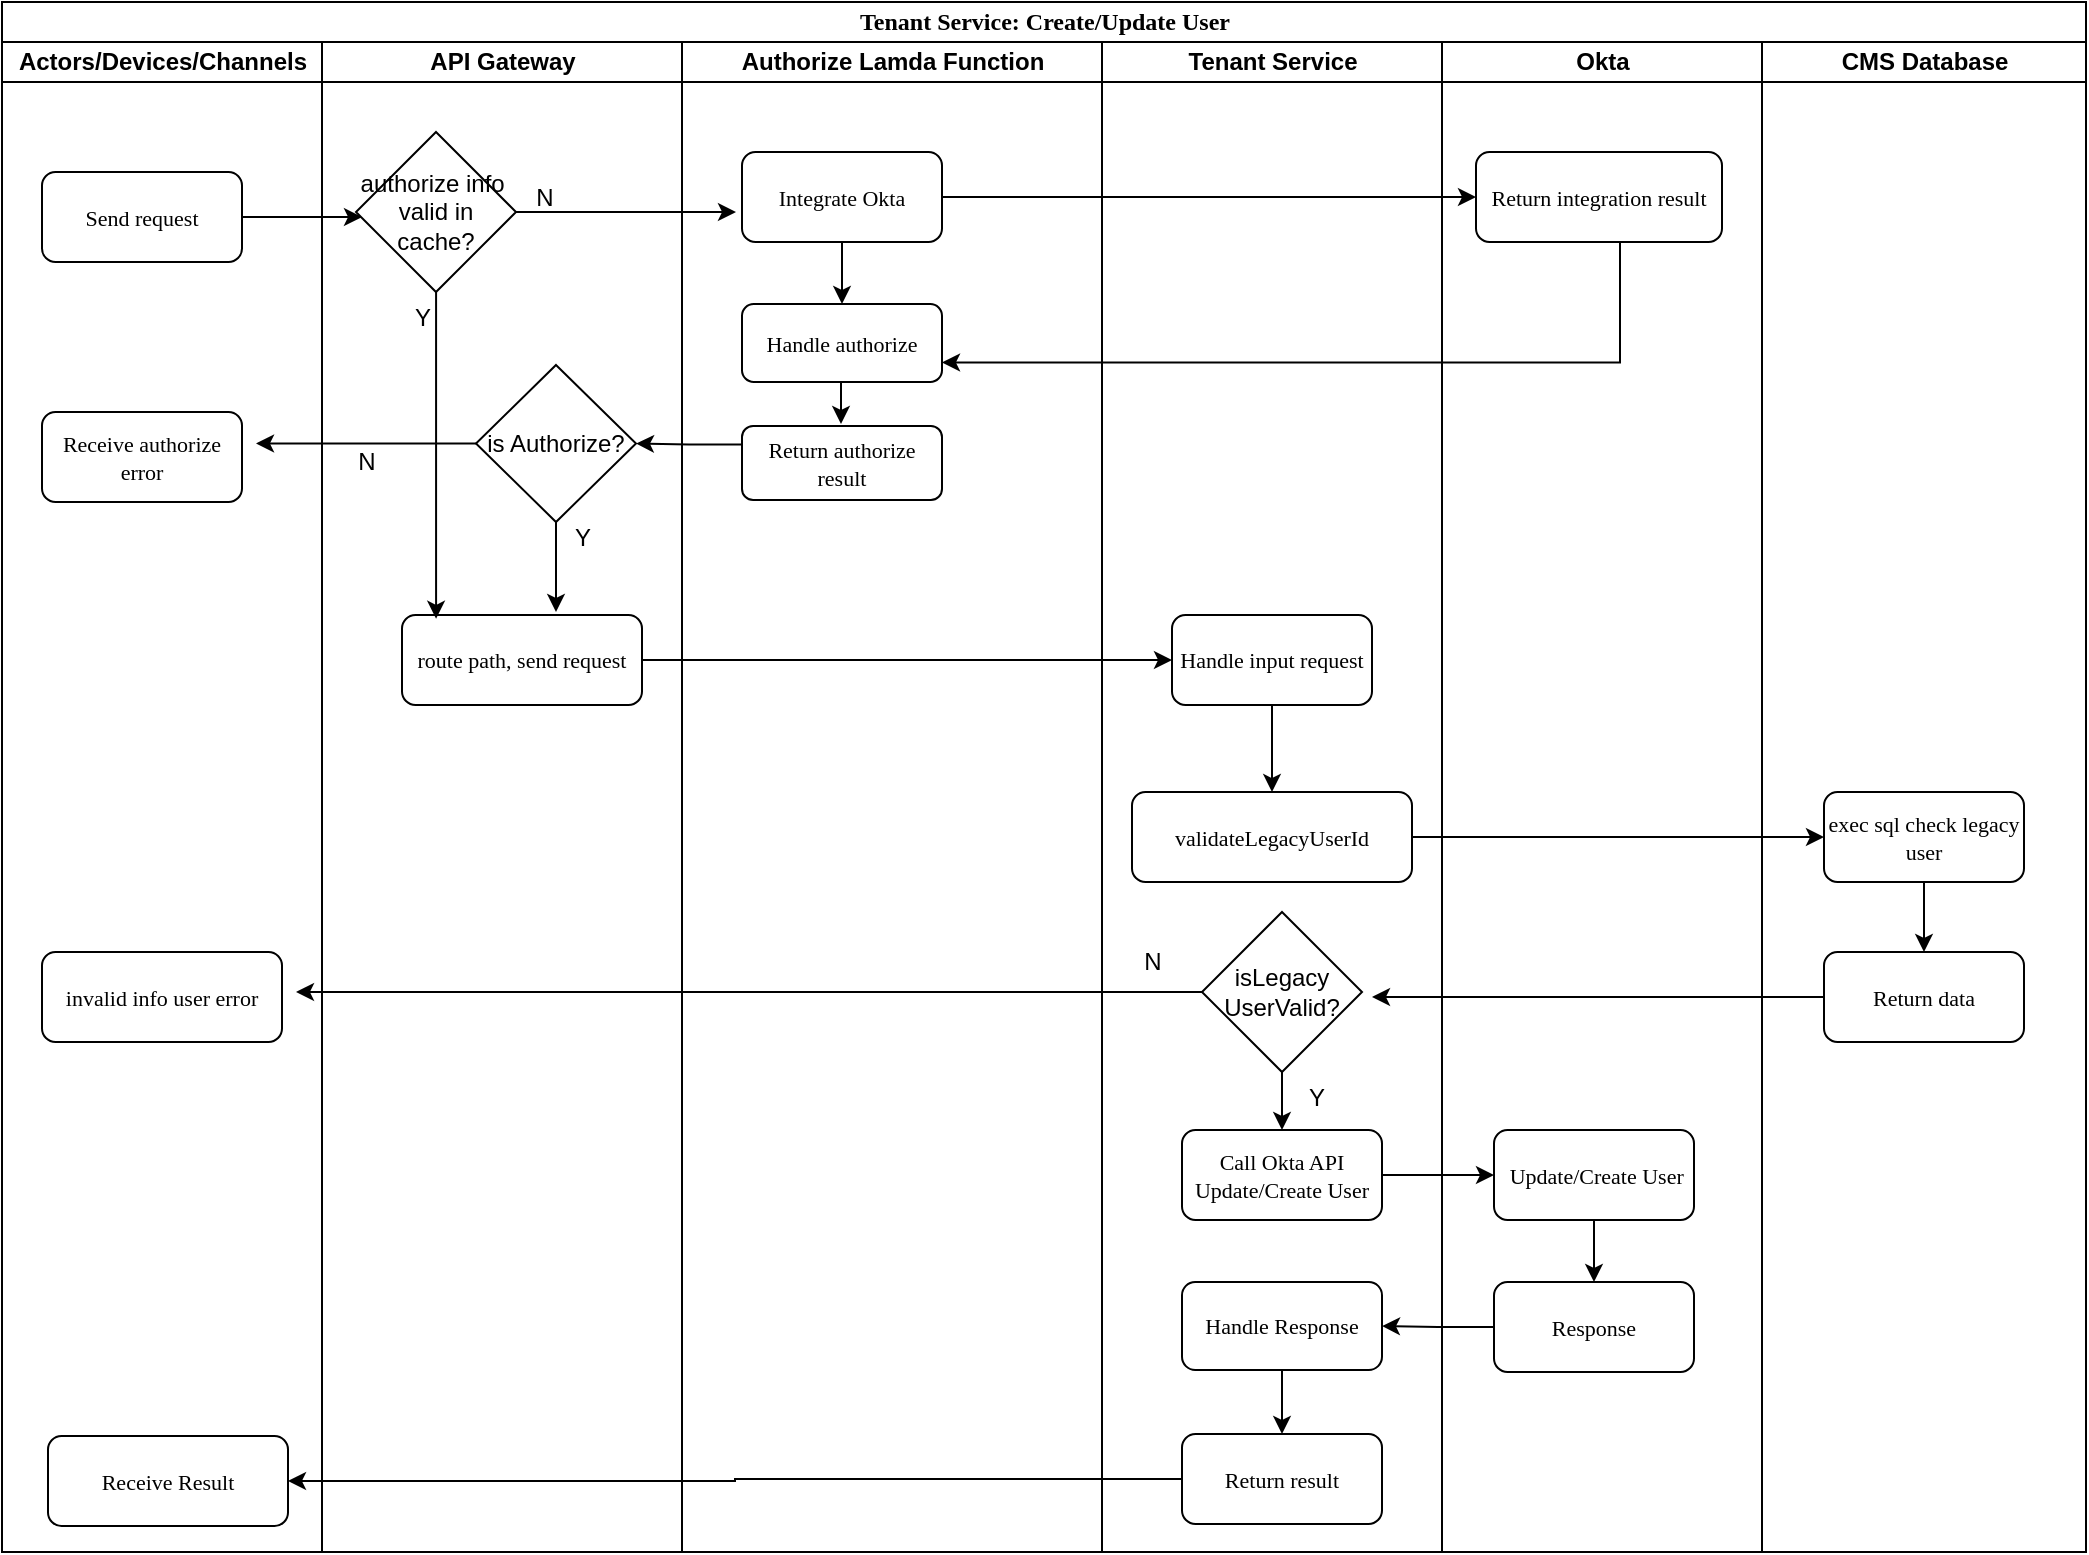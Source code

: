 <mxfile version="22.1.4" type="github">
  <diagram name="Page-1" id="_epDmQ7DwJANLle-jRv4">
    <mxGraphModel dx="1500" dy="747" grid="0" gridSize="10" guides="1" tooltips="1" connect="1" arrows="1" fold="1" page="1" pageScale="1" pageWidth="850" pageHeight="1100" math="0" shadow="0">
      <root>
        <mxCell id="0" />
        <mxCell id="1" parent="0" />
        <mxCell id="6xLyYXpJQIAbNho7niZt-1" value="&lt;font style=&quot;font-size: 12px;&quot;&gt;Tenant Service: Create/Update User&lt;/font&gt;" style="swimlane;html=1;childLayout=stackLayout;startSize=20;rounded=0;shadow=0;labelBackgroundColor=none;strokeWidth=1;fontFamily=Verdana;fontSize=8;align=center;" vertex="1" parent="1">
          <mxGeometry x="33" y="65" width="1042" height="775" as="geometry" />
        </mxCell>
        <mxCell id="6xLyYXpJQIAbNho7niZt-2" value="Actors/Devices/Channels" style="swimlane;html=1;startSize=20;" vertex="1" parent="6xLyYXpJQIAbNho7niZt-1">
          <mxGeometry y="20" width="160" height="755" as="geometry" />
        </mxCell>
        <mxCell id="6xLyYXpJQIAbNho7niZt-3" style="edgeStyle=orthogonalEdgeStyle;rounded=0;orthogonalLoop=1;jettySize=auto;html=1;" edge="1" parent="6xLyYXpJQIAbNho7niZt-2" source="6xLyYXpJQIAbNho7niZt-4">
          <mxGeometry relative="1" as="geometry">
            <mxPoint x="180" y="87.5" as="targetPoint" />
          </mxGeometry>
        </mxCell>
        <mxCell id="6xLyYXpJQIAbNho7niZt-4" value="&lt;font style=&quot;font-size: 11px;&quot;&gt;Send request&lt;/font&gt;" style="rounded=1;whiteSpace=wrap;html=1;shadow=0;labelBackgroundColor=none;strokeWidth=1;fontFamily=Verdana;fontSize=8;align=center;" vertex="1" parent="6xLyYXpJQIAbNho7niZt-2">
          <mxGeometry x="20" y="65" width="100" height="45" as="geometry" />
        </mxCell>
        <mxCell id="6xLyYXpJQIAbNho7niZt-5" value="&lt;span style=&quot;font-size: 11px;&quot;&gt;Receive authorize error&lt;/span&gt;" style="rounded=1;whiteSpace=wrap;html=1;shadow=0;labelBackgroundColor=none;strokeWidth=1;fontFamily=Verdana;fontSize=8;align=center;" vertex="1" parent="6xLyYXpJQIAbNho7niZt-2">
          <mxGeometry x="20" y="185" width="100" height="45" as="geometry" />
        </mxCell>
        <mxCell id="6xLyYXpJQIAbNho7niZt-52" value="&lt;span style=&quot;font-size: 11px;&quot;&gt;Receive Result&lt;/span&gt;" style="rounded=1;whiteSpace=wrap;html=1;shadow=0;labelBackgroundColor=none;strokeWidth=1;fontFamily=Verdana;fontSize=8;align=center;" vertex="1" parent="6xLyYXpJQIAbNho7niZt-2">
          <mxGeometry x="23" y="697" width="120" height="45" as="geometry" />
        </mxCell>
        <mxCell id="6xLyYXpJQIAbNho7niZt-59" value="&lt;span style=&quot;font-size: 11px;&quot;&gt;invalid info user error&lt;/span&gt;" style="rounded=1;whiteSpace=wrap;html=1;shadow=0;labelBackgroundColor=none;strokeWidth=1;fontFamily=Verdana;fontSize=8;align=center;" vertex="1" parent="6xLyYXpJQIAbNho7niZt-2">
          <mxGeometry x="20" y="455" width="120" height="45" as="geometry" />
        </mxCell>
        <mxCell id="6xLyYXpJQIAbNho7niZt-7" value="API Gateway" style="swimlane;html=1;startSize=20;" vertex="1" parent="6xLyYXpJQIAbNho7niZt-1">
          <mxGeometry x="160" y="20" width="180" height="755" as="geometry" />
        </mxCell>
        <mxCell id="6xLyYXpJQIAbNho7niZt-8" style="edgeStyle=orthogonalEdgeStyle;rounded=0;orthogonalLoop=1;jettySize=auto;html=1;" edge="1" parent="6xLyYXpJQIAbNho7niZt-7" source="6xLyYXpJQIAbNho7niZt-9">
          <mxGeometry relative="1" as="geometry">
            <mxPoint x="207" y="85" as="targetPoint" />
          </mxGeometry>
        </mxCell>
        <mxCell id="6xLyYXpJQIAbNho7niZt-9" value="authorize info&amp;nbsp; valid in cache?" style="rhombus;whiteSpace=wrap;html=1;" vertex="1" parent="6xLyYXpJQIAbNho7niZt-7">
          <mxGeometry x="17" y="45" width="80" height="80" as="geometry" />
        </mxCell>
        <mxCell id="6xLyYXpJQIAbNho7niZt-10" value="&lt;font style=&quot;font-size: 11px;&quot;&gt;route path, send request&lt;/font&gt;" style="rounded=1;whiteSpace=wrap;html=1;shadow=0;labelBackgroundColor=none;strokeWidth=1;fontFamily=Verdana;fontSize=8;align=center;" vertex="1" parent="6xLyYXpJQIAbNho7niZt-7">
          <mxGeometry x="40" y="286.5" width="120" height="45" as="geometry" />
        </mxCell>
        <mxCell id="6xLyYXpJQIAbNho7niZt-11" style="edgeStyle=orthogonalEdgeStyle;rounded=0;orthogonalLoop=1;jettySize=auto;html=1;" edge="1" parent="6xLyYXpJQIAbNho7niZt-7" source="6xLyYXpJQIAbNho7niZt-12">
          <mxGeometry relative="1" as="geometry">
            <mxPoint x="-33" y="200.75" as="targetPoint" />
          </mxGeometry>
        </mxCell>
        <mxCell id="6xLyYXpJQIAbNho7niZt-12" value="is Authorize?" style="rhombus;whiteSpace=wrap;html=1;" vertex="1" parent="6xLyYXpJQIAbNho7niZt-7">
          <mxGeometry x="77" y="161.5" width="80" height="78.5" as="geometry" />
        </mxCell>
        <mxCell id="6xLyYXpJQIAbNho7niZt-13" value="N" style="text;html=1;align=center;verticalAlign=middle;resizable=0;points=[];autosize=1;strokeColor=none;fillColor=none;" vertex="1" parent="6xLyYXpJQIAbNho7niZt-7">
          <mxGeometry x="97" y="65" width="27" height="26" as="geometry" />
        </mxCell>
        <mxCell id="6xLyYXpJQIAbNho7niZt-14" value="Y" style="text;html=1;align=center;verticalAlign=middle;resizable=0;points=[];autosize=1;strokeColor=none;fillColor=none;" vertex="1" parent="6xLyYXpJQIAbNho7niZt-7">
          <mxGeometry x="117" y="235" width="26" height="26" as="geometry" />
        </mxCell>
        <mxCell id="6xLyYXpJQIAbNho7niZt-15" style="edgeStyle=orthogonalEdgeStyle;rounded=0;orthogonalLoop=1;jettySize=auto;html=1;" edge="1" parent="6xLyYXpJQIAbNho7niZt-7" source="6xLyYXpJQIAbNho7niZt-12">
          <mxGeometry relative="1" as="geometry">
            <mxPoint x="117" y="285" as="targetPoint" />
          </mxGeometry>
        </mxCell>
        <mxCell id="6xLyYXpJQIAbNho7niZt-16" value="Y" style="text;html=1;align=center;verticalAlign=middle;resizable=0;points=[];autosize=1;strokeColor=none;fillColor=none;" vertex="1" parent="6xLyYXpJQIAbNho7niZt-7">
          <mxGeometry x="37" y="125" width="26" height="26" as="geometry" />
        </mxCell>
        <mxCell id="6xLyYXpJQIAbNho7niZt-17" style="edgeStyle=orthogonalEdgeStyle;rounded=0;orthogonalLoop=1;jettySize=auto;html=1;entryX=0.142;entryY=0.042;entryDx=0;entryDy=0;entryPerimeter=0;" edge="1" parent="6xLyYXpJQIAbNho7niZt-7" source="6xLyYXpJQIAbNho7niZt-9" target="6xLyYXpJQIAbNho7niZt-10">
          <mxGeometry relative="1" as="geometry" />
        </mxCell>
        <mxCell id="6xLyYXpJQIAbNho7niZt-18" value="N" style="text;html=1;align=center;verticalAlign=middle;resizable=0;points=[];autosize=1;strokeColor=none;fillColor=none;" vertex="1" parent="6xLyYXpJQIAbNho7niZt-7">
          <mxGeometry x="7" y="195" width="30" height="30" as="geometry" />
        </mxCell>
        <mxCell id="6xLyYXpJQIAbNho7niZt-19" value="Authorize Lamda Function" style="swimlane;html=1;startSize=20;" vertex="1" parent="6xLyYXpJQIAbNho7niZt-1">
          <mxGeometry x="340" y="20" width="210" height="755" as="geometry" />
        </mxCell>
        <mxCell id="6xLyYXpJQIAbNho7niZt-20" style="edgeStyle=orthogonalEdgeStyle;rounded=0;orthogonalLoop=1;jettySize=auto;html=1;entryX=0.5;entryY=0;entryDx=0;entryDy=0;" edge="1" parent="6xLyYXpJQIAbNho7niZt-19" source="6xLyYXpJQIAbNho7niZt-21" target="6xLyYXpJQIAbNho7niZt-22">
          <mxGeometry relative="1" as="geometry" />
        </mxCell>
        <mxCell id="6xLyYXpJQIAbNho7niZt-21" value="&lt;span style=&quot;font-size: 11px;&quot;&gt;Integrate Okta&lt;/span&gt;" style="rounded=1;whiteSpace=wrap;html=1;shadow=0;labelBackgroundColor=none;strokeWidth=1;fontFamily=Verdana;fontSize=8;align=center;" vertex="1" parent="6xLyYXpJQIAbNho7niZt-19">
          <mxGeometry x="30" y="55" width="100" height="45" as="geometry" />
        </mxCell>
        <mxCell id="6xLyYXpJQIAbNho7niZt-22" value="&lt;span style=&quot;font-size: 11px;&quot;&gt;Handle authorize&lt;/span&gt;" style="rounded=1;whiteSpace=wrap;html=1;shadow=0;labelBackgroundColor=none;strokeWidth=1;fontFamily=Verdana;fontSize=8;align=center;" vertex="1" parent="6xLyYXpJQIAbNho7niZt-19">
          <mxGeometry x="30" y="131" width="100" height="39" as="geometry" />
        </mxCell>
        <mxCell id="6xLyYXpJQIAbNho7niZt-23" value="&lt;span style=&quot;font-size: 11px;&quot;&gt;Return authorize result&lt;/span&gt;" style="rounded=1;whiteSpace=wrap;html=1;shadow=0;labelBackgroundColor=none;strokeWidth=1;fontFamily=Verdana;fontSize=8;align=center;" vertex="1" parent="6xLyYXpJQIAbNho7niZt-19">
          <mxGeometry x="30" y="192" width="100" height="37" as="geometry" />
        </mxCell>
        <mxCell id="6xLyYXpJQIAbNho7niZt-24" style="edgeStyle=orthogonalEdgeStyle;rounded=0;orthogonalLoop=1;jettySize=auto;html=1;entryX=0.5;entryY=0;entryDx=0;entryDy=0;" edge="1" parent="6xLyYXpJQIAbNho7niZt-19">
          <mxGeometry relative="1" as="geometry">
            <mxPoint x="79.5" y="170" as="sourcePoint" />
            <mxPoint x="79.5" y="191" as="targetPoint" />
          </mxGeometry>
        </mxCell>
        <mxCell id="6xLyYXpJQIAbNho7niZt-25" value="Tenant Service" style="swimlane;html=1;startSize=20;" vertex="1" parent="6xLyYXpJQIAbNho7niZt-1">
          <mxGeometry x="550" y="20" width="170" height="755" as="geometry" />
        </mxCell>
        <mxCell id="6xLyYXpJQIAbNho7niZt-26" style="edgeStyle=orthogonalEdgeStyle;rounded=0;orthogonalLoop=1;jettySize=auto;html=1;" edge="1" parent="6xLyYXpJQIAbNho7niZt-25" source="6xLyYXpJQIAbNho7niZt-27" target="6xLyYXpJQIAbNho7niZt-28">
          <mxGeometry relative="1" as="geometry" />
        </mxCell>
        <mxCell id="6xLyYXpJQIAbNho7niZt-27" value="&lt;font style=&quot;font-size: 11px;&quot;&gt;Handle input request&lt;/font&gt;" style="rounded=1;whiteSpace=wrap;html=1;shadow=0;labelBackgroundColor=none;strokeWidth=1;fontFamily=Verdana;fontSize=8;align=center;" vertex="1" parent="6xLyYXpJQIAbNho7niZt-25">
          <mxGeometry x="35" y="286.5" width="100" height="45" as="geometry" />
        </mxCell>
        <mxCell id="6xLyYXpJQIAbNho7niZt-28" value="&lt;font style=&quot;font-size: 11px;&quot;&gt;validateLegacyUserId&lt;/font&gt;" style="rounded=1;whiteSpace=wrap;html=1;shadow=0;labelBackgroundColor=none;strokeWidth=1;fontFamily=Verdana;fontSize=8;align=center;" vertex="1" parent="6xLyYXpJQIAbNho7niZt-25">
          <mxGeometry x="15" y="375" width="140" height="45" as="geometry" />
        </mxCell>
        <mxCell id="6xLyYXpJQIAbNho7niZt-53" style="edgeStyle=orthogonalEdgeStyle;rounded=0;orthogonalLoop=1;jettySize=auto;html=1;entryX=0.5;entryY=0;entryDx=0;entryDy=0;" edge="1" parent="6xLyYXpJQIAbNho7niZt-25" source="6xLyYXpJQIAbNho7niZt-46" target="6xLyYXpJQIAbNho7niZt-47">
          <mxGeometry relative="1" as="geometry" />
        </mxCell>
        <mxCell id="6xLyYXpJQIAbNho7niZt-60" style="edgeStyle=orthogonalEdgeStyle;rounded=0;orthogonalLoop=1;jettySize=auto;html=1;" edge="1" parent="6xLyYXpJQIAbNho7niZt-25" source="6xLyYXpJQIAbNho7niZt-46">
          <mxGeometry relative="1" as="geometry">
            <mxPoint x="-403" y="475" as="targetPoint" />
          </mxGeometry>
        </mxCell>
        <mxCell id="6xLyYXpJQIAbNho7niZt-46" value="isLegacy&lt;br&gt;UserValid?" style="rhombus;whiteSpace=wrap;html=1;" vertex="1" parent="6xLyYXpJQIAbNho7niZt-25">
          <mxGeometry x="50" y="435" width="80" height="80" as="geometry" />
        </mxCell>
        <mxCell id="6xLyYXpJQIAbNho7niZt-47" value="&lt;font style=&quot;font-size: 11px;&quot;&gt;Call Okta API Update/Create User&lt;/font&gt;" style="rounded=1;whiteSpace=wrap;html=1;shadow=0;labelBackgroundColor=none;strokeWidth=1;fontFamily=Verdana;fontSize=8;align=center;" vertex="1" parent="6xLyYXpJQIAbNho7niZt-25">
          <mxGeometry x="40" y="544" width="100" height="45" as="geometry" />
        </mxCell>
        <mxCell id="6xLyYXpJQIAbNho7niZt-68" style="edgeStyle=orthogonalEdgeStyle;rounded=0;orthogonalLoop=1;jettySize=auto;html=1;" edge="1" parent="6xLyYXpJQIAbNho7niZt-25" source="6xLyYXpJQIAbNho7niZt-51" target="6xLyYXpJQIAbNho7niZt-63">
          <mxGeometry relative="1" as="geometry" />
        </mxCell>
        <mxCell id="6xLyYXpJQIAbNho7niZt-51" value="&lt;span style=&quot;font-size: 11px;&quot;&gt;Handle Response&lt;/span&gt;" style="rounded=1;whiteSpace=wrap;html=1;shadow=0;labelBackgroundColor=none;strokeWidth=1;fontFamily=Verdana;fontSize=8;align=center;" vertex="1" parent="6xLyYXpJQIAbNho7niZt-25">
          <mxGeometry x="40" y="620" width="100" height="44" as="geometry" />
        </mxCell>
        <mxCell id="6xLyYXpJQIAbNho7niZt-61" value="N" style="text;html=1;align=center;verticalAlign=middle;resizable=0;points=[];autosize=1;strokeColor=none;fillColor=none;" vertex="1" parent="6xLyYXpJQIAbNho7niZt-25">
          <mxGeometry x="10" y="445" width="30" height="30" as="geometry" />
        </mxCell>
        <mxCell id="6xLyYXpJQIAbNho7niZt-63" value="&lt;span style=&quot;font-size: 11px;&quot;&gt;Return result&lt;/span&gt;" style="rounded=1;whiteSpace=wrap;html=1;shadow=0;labelBackgroundColor=none;strokeWidth=1;fontFamily=Verdana;fontSize=8;align=center;" vertex="1" parent="6xLyYXpJQIAbNho7niZt-25">
          <mxGeometry x="40" y="696" width="100" height="45" as="geometry" />
        </mxCell>
        <mxCell id="6xLyYXpJQIAbNho7niZt-32" value="Okta" style="swimlane;html=1;startSize=20;" vertex="1" parent="6xLyYXpJQIAbNho7niZt-1">
          <mxGeometry x="720" y="20" width="160" height="755" as="geometry" />
        </mxCell>
        <mxCell id="6xLyYXpJQIAbNho7niZt-33" value="&lt;span style=&quot;font-size: 11px;&quot;&gt;Return integration result&lt;/span&gt;" style="rounded=1;whiteSpace=wrap;html=1;shadow=0;labelBackgroundColor=none;strokeWidth=1;fontFamily=Verdana;fontSize=8;align=center;" vertex="1" parent="6xLyYXpJQIAbNho7niZt-32">
          <mxGeometry x="17" y="55" width="123" height="45" as="geometry" />
        </mxCell>
        <mxCell id="6xLyYXpJQIAbNho7niZt-55" style="edgeStyle=orthogonalEdgeStyle;rounded=0;orthogonalLoop=1;jettySize=auto;html=1;entryX=0.5;entryY=0;entryDx=0;entryDy=0;" edge="1" parent="6xLyYXpJQIAbNho7niZt-32" source="6xLyYXpJQIAbNho7niZt-48" target="6xLyYXpJQIAbNho7niZt-49">
          <mxGeometry relative="1" as="geometry" />
        </mxCell>
        <mxCell id="6xLyYXpJQIAbNho7niZt-48" value="&lt;font style=&quot;font-size: 11px;&quot;&gt;&amp;nbsp;Update/Create User&lt;/font&gt;" style="rounded=1;whiteSpace=wrap;html=1;shadow=0;labelBackgroundColor=none;strokeWidth=1;fontFamily=Verdana;fontSize=8;align=center;" vertex="1" parent="6xLyYXpJQIAbNho7niZt-32">
          <mxGeometry x="26" y="544" width="100" height="45" as="geometry" />
        </mxCell>
        <mxCell id="6xLyYXpJQIAbNho7niZt-49" value="&lt;span style=&quot;font-size: 11px;&quot;&gt;Response&lt;/span&gt;" style="rounded=1;whiteSpace=wrap;html=1;shadow=0;labelBackgroundColor=none;strokeWidth=1;fontFamily=Verdana;fontSize=8;align=center;" vertex="1" parent="6xLyYXpJQIAbNho7niZt-32">
          <mxGeometry x="26" y="620" width="100" height="45" as="geometry" />
        </mxCell>
        <mxCell id="6xLyYXpJQIAbNho7niZt-34" style="edgeStyle=orthogonalEdgeStyle;rounded=0;orthogonalLoop=1;jettySize=auto;html=1;entryX=1;entryY=0.5;entryDx=0;entryDy=0;exitX=0;exitY=0.25;exitDx=0;exitDy=0;" edge="1" parent="6xLyYXpJQIAbNho7niZt-1" source="6xLyYXpJQIAbNho7niZt-23" target="6xLyYXpJQIAbNho7niZt-12">
          <mxGeometry relative="1" as="geometry" />
        </mxCell>
        <mxCell id="6xLyYXpJQIAbNho7niZt-35" style="edgeStyle=orthogonalEdgeStyle;rounded=0;orthogonalLoop=1;jettySize=auto;html=1;entryX=0;entryY=0.5;entryDx=0;entryDy=0;" edge="1" parent="6xLyYXpJQIAbNho7niZt-1" source="6xLyYXpJQIAbNho7niZt-10" target="6xLyYXpJQIAbNho7niZt-27">
          <mxGeometry relative="1" as="geometry">
            <mxPoint x="560" y="302.5" as="targetPoint" />
          </mxGeometry>
        </mxCell>
        <mxCell id="6xLyYXpJQIAbNho7niZt-36" value="CMS Database" style="swimlane;html=1;startSize=20;" vertex="1" parent="6xLyYXpJQIAbNho7niZt-1">
          <mxGeometry x="880" y="20" width="162" height="755" as="geometry" />
        </mxCell>
        <mxCell id="6xLyYXpJQIAbNho7niZt-37" style="edgeStyle=orthogonalEdgeStyle;rounded=0;orthogonalLoop=1;jettySize=auto;html=1;" edge="1" parent="6xLyYXpJQIAbNho7niZt-36" source="6xLyYXpJQIAbNho7niZt-38" target="6xLyYXpJQIAbNho7niZt-39">
          <mxGeometry relative="1" as="geometry" />
        </mxCell>
        <mxCell id="6xLyYXpJQIAbNho7niZt-38" value="&lt;span style=&quot;font-size: 11px;&quot;&gt;exec sql check legacy user&lt;/span&gt;" style="rounded=1;whiteSpace=wrap;html=1;shadow=0;labelBackgroundColor=none;strokeWidth=1;fontFamily=Verdana;fontSize=8;align=center;" vertex="1" parent="6xLyYXpJQIAbNho7niZt-36">
          <mxGeometry x="31" y="375" width="100" height="45" as="geometry" />
        </mxCell>
        <mxCell id="6xLyYXpJQIAbNho7niZt-39" value="&lt;font style=&quot;font-size: 11px;&quot;&gt;Return data&lt;/font&gt;" style="rounded=1;whiteSpace=wrap;html=1;shadow=0;labelBackgroundColor=none;strokeWidth=1;fontFamily=Verdana;fontSize=8;align=center;" vertex="1" parent="6xLyYXpJQIAbNho7niZt-36">
          <mxGeometry x="31" y="455" width="100" height="45" as="geometry" />
        </mxCell>
        <mxCell id="6xLyYXpJQIAbNho7niZt-40" style="edgeStyle=orthogonalEdgeStyle;rounded=0;orthogonalLoop=1;jettySize=auto;html=1;" edge="1" parent="6xLyYXpJQIAbNho7niZt-1" source="6xLyYXpJQIAbNho7niZt-21" target="6xLyYXpJQIAbNho7niZt-33">
          <mxGeometry relative="1" as="geometry" />
        </mxCell>
        <mxCell id="6xLyYXpJQIAbNho7niZt-41" style="edgeStyle=orthogonalEdgeStyle;rounded=0;orthogonalLoop=1;jettySize=auto;html=1;entryX=1;entryY=0.75;entryDx=0;entryDy=0;" edge="1" parent="6xLyYXpJQIAbNho7niZt-1" source="6xLyYXpJQIAbNho7niZt-33" target="6xLyYXpJQIAbNho7niZt-22">
          <mxGeometry relative="1" as="geometry">
            <Array as="points">
              <mxPoint x="809" y="180" />
            </Array>
          </mxGeometry>
        </mxCell>
        <mxCell id="6xLyYXpJQIAbNho7niZt-42" style="edgeStyle=orthogonalEdgeStyle;rounded=0;orthogonalLoop=1;jettySize=auto;html=1;" edge="1" parent="6xLyYXpJQIAbNho7niZt-1" source="6xLyYXpJQIAbNho7niZt-28" target="6xLyYXpJQIAbNho7niZt-38">
          <mxGeometry relative="1" as="geometry" />
        </mxCell>
        <mxCell id="6xLyYXpJQIAbNho7niZt-43" style="edgeStyle=orthogonalEdgeStyle;rounded=0;orthogonalLoop=1;jettySize=auto;html=1;entryX=1;entryY=0.5;entryDx=0;entryDy=0;" edge="1" parent="6xLyYXpJQIAbNho7niZt-1" source="6xLyYXpJQIAbNho7niZt-39">
          <mxGeometry relative="1" as="geometry">
            <mxPoint x="685" y="497.5" as="targetPoint" />
          </mxGeometry>
        </mxCell>
        <mxCell id="6xLyYXpJQIAbNho7niZt-54" style="edgeStyle=orthogonalEdgeStyle;rounded=0;orthogonalLoop=1;jettySize=auto;html=1;" edge="1" parent="6xLyYXpJQIAbNho7niZt-1" source="6xLyYXpJQIAbNho7niZt-47" target="6xLyYXpJQIAbNho7niZt-48">
          <mxGeometry relative="1" as="geometry" />
        </mxCell>
        <mxCell id="6xLyYXpJQIAbNho7niZt-56" style="edgeStyle=orthogonalEdgeStyle;rounded=0;orthogonalLoop=1;jettySize=auto;html=1;" edge="1" parent="6xLyYXpJQIAbNho7niZt-1" source="6xLyYXpJQIAbNho7niZt-49" target="6xLyYXpJQIAbNho7niZt-51">
          <mxGeometry relative="1" as="geometry" />
        </mxCell>
        <mxCell id="6xLyYXpJQIAbNho7niZt-69" style="edgeStyle=orthogonalEdgeStyle;rounded=0;orthogonalLoop=1;jettySize=auto;html=1;" edge="1" parent="6xLyYXpJQIAbNho7niZt-1" source="6xLyYXpJQIAbNho7niZt-63" target="6xLyYXpJQIAbNho7niZt-52">
          <mxGeometry relative="1" as="geometry" />
        </mxCell>
        <mxCell id="6xLyYXpJQIAbNho7niZt-62" value="Y" style="text;html=1;align=center;verticalAlign=middle;resizable=0;points=[];autosize=1;strokeColor=none;fillColor=none;" vertex="1" parent="1">
          <mxGeometry x="675" y="598" width="30" height="30" as="geometry" />
        </mxCell>
      </root>
    </mxGraphModel>
  </diagram>
</mxfile>
